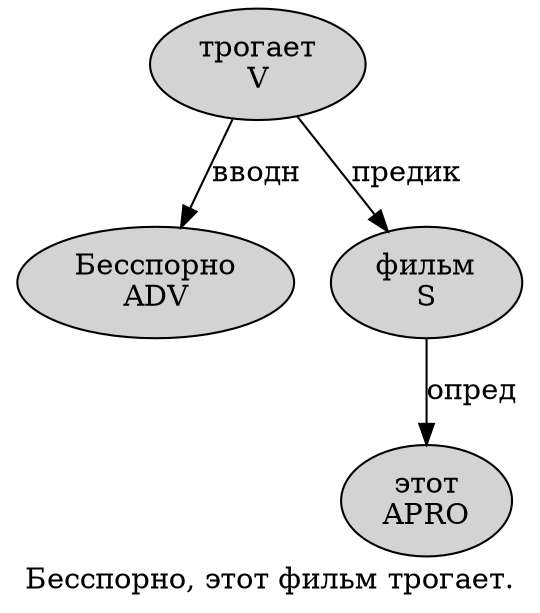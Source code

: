 digraph SENTENCE_1879 {
	graph [label="Бесспорно, этот фильм трогает."]
	node [style=filled]
		0 [label="Бесспорно
ADV" color="" fillcolor=lightgray penwidth=1 shape=ellipse]
		2 [label="этот
APRO" color="" fillcolor=lightgray penwidth=1 shape=ellipse]
		3 [label="фильм
S" color="" fillcolor=lightgray penwidth=1 shape=ellipse]
		4 [label="трогает
V" color="" fillcolor=lightgray penwidth=1 shape=ellipse]
			4 -> 0 [label="вводн"]
			4 -> 3 [label="предик"]
			3 -> 2 [label="опред"]
}